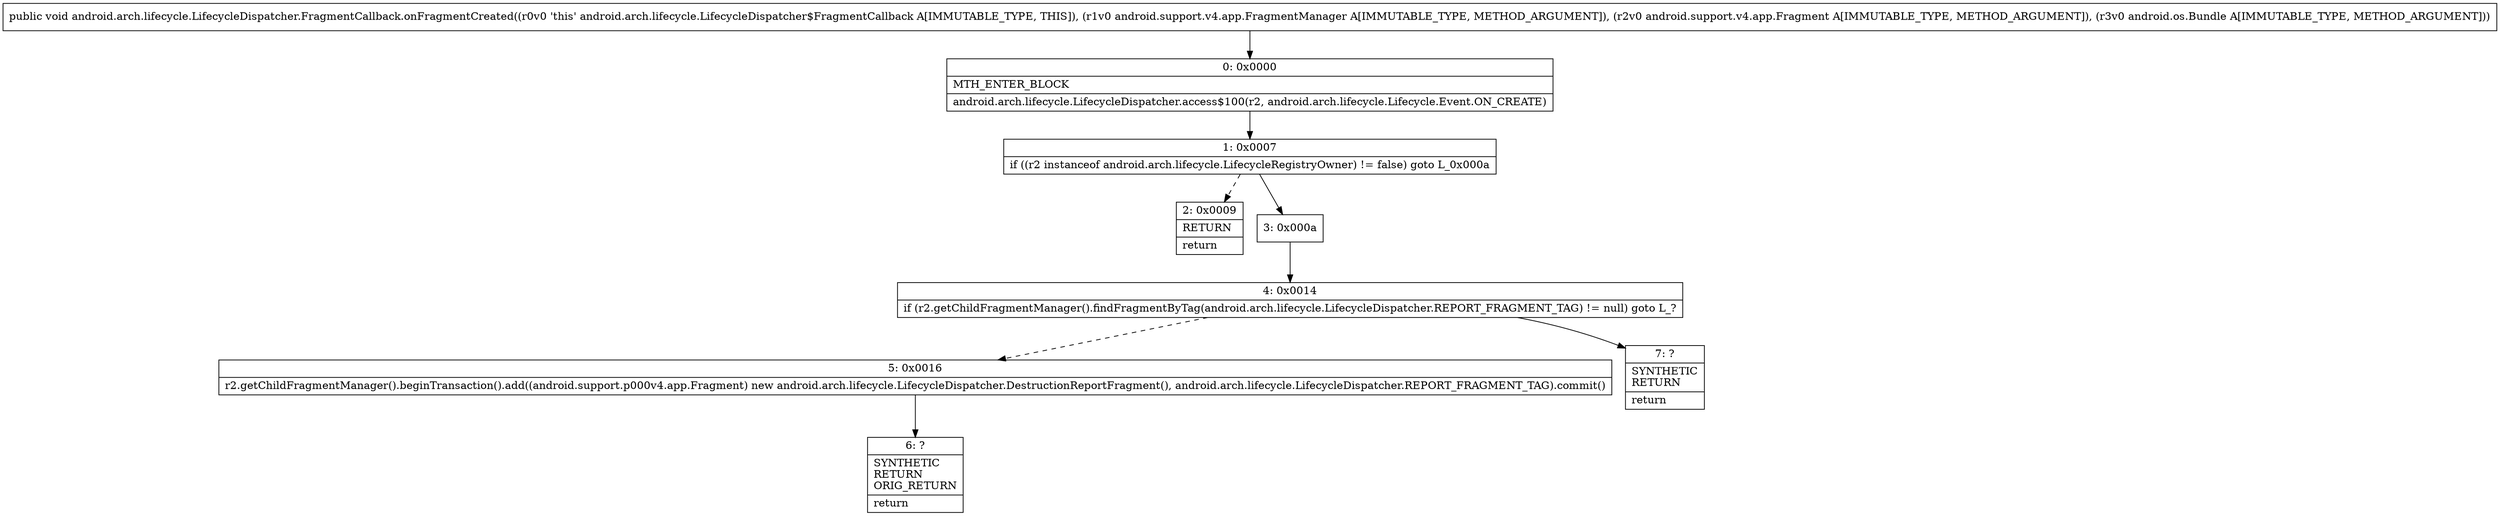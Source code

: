 digraph "CFG forandroid.arch.lifecycle.LifecycleDispatcher.FragmentCallback.onFragmentCreated(Landroid\/support\/v4\/app\/FragmentManager;Landroid\/support\/v4\/app\/Fragment;Landroid\/os\/Bundle;)V" {
Node_0 [shape=record,label="{0\:\ 0x0000|MTH_ENTER_BLOCK\l|android.arch.lifecycle.LifecycleDispatcher.access$100(r2, android.arch.lifecycle.Lifecycle.Event.ON_CREATE)\l}"];
Node_1 [shape=record,label="{1\:\ 0x0007|if ((r2 instanceof android.arch.lifecycle.LifecycleRegistryOwner) != false) goto L_0x000a\l}"];
Node_2 [shape=record,label="{2\:\ 0x0009|RETURN\l|return\l}"];
Node_3 [shape=record,label="{3\:\ 0x000a}"];
Node_4 [shape=record,label="{4\:\ 0x0014|if (r2.getChildFragmentManager().findFragmentByTag(android.arch.lifecycle.LifecycleDispatcher.REPORT_FRAGMENT_TAG) != null) goto L_?\l}"];
Node_5 [shape=record,label="{5\:\ 0x0016|r2.getChildFragmentManager().beginTransaction().add((android.support.p000v4.app.Fragment) new android.arch.lifecycle.LifecycleDispatcher.DestructionReportFragment(), android.arch.lifecycle.LifecycleDispatcher.REPORT_FRAGMENT_TAG).commit()\l}"];
Node_6 [shape=record,label="{6\:\ ?|SYNTHETIC\lRETURN\lORIG_RETURN\l|return\l}"];
Node_7 [shape=record,label="{7\:\ ?|SYNTHETIC\lRETURN\l|return\l}"];
MethodNode[shape=record,label="{public void android.arch.lifecycle.LifecycleDispatcher.FragmentCallback.onFragmentCreated((r0v0 'this' android.arch.lifecycle.LifecycleDispatcher$FragmentCallback A[IMMUTABLE_TYPE, THIS]), (r1v0 android.support.v4.app.FragmentManager A[IMMUTABLE_TYPE, METHOD_ARGUMENT]), (r2v0 android.support.v4.app.Fragment A[IMMUTABLE_TYPE, METHOD_ARGUMENT]), (r3v0 android.os.Bundle A[IMMUTABLE_TYPE, METHOD_ARGUMENT])) }"];
MethodNode -> Node_0;
Node_0 -> Node_1;
Node_1 -> Node_2[style=dashed];
Node_1 -> Node_3;
Node_3 -> Node_4;
Node_4 -> Node_5[style=dashed];
Node_4 -> Node_7;
Node_5 -> Node_6;
}


